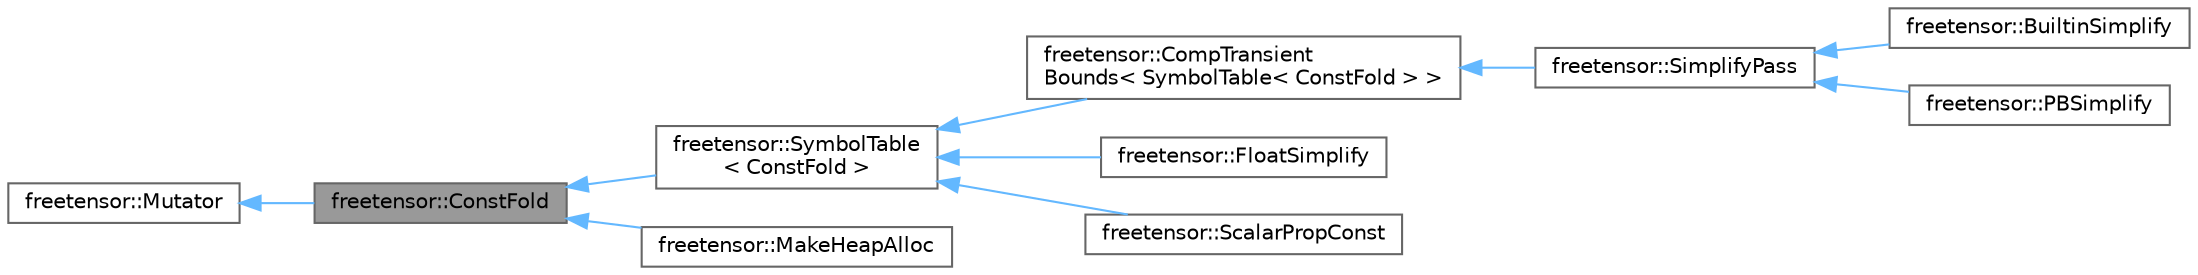 digraph "freetensor::ConstFold"
{
 // LATEX_PDF_SIZE
  bgcolor="transparent";
  edge [fontname=Helvetica,fontsize=10,labelfontname=Helvetica,labelfontsize=10];
  node [fontname=Helvetica,fontsize=10,shape=box,height=0.2,width=0.4];
  rankdir="LR";
  Node1 [label="freetensor::ConstFold",height=0.2,width=0.4,color="gray40", fillcolor="grey60", style="filled", fontcolor="black",tooltip=" "];
  Node2 -> Node1 [dir="back",color="steelblue1",style="solid"];
  Node2 [label="freetensor::Mutator",height=0.2,width=0.4,color="gray40", fillcolor="white", style="filled",URL="$classfreetensor_1_1Mutator.html",tooltip=" "];
  Node1 -> Node3 [dir="back",color="steelblue1",style="solid"];
  Node3 [label="freetensor::SymbolTable\l\< ConstFold \>",height=0.2,width=0.4,color="gray40", fillcolor="white", style="filled",URL="$classfreetensor_1_1SymbolTable.html",tooltip=" "];
  Node3 -> Node4 [dir="back",color="steelblue1",style="solid"];
  Node4 [label="freetensor::CompTransient\lBounds\< SymbolTable\< ConstFold \> \>",height=0.2,width=0.4,color="gray40", fillcolor="white", style="filled",URL="$classfreetensor_1_1CompTransientBounds.html",tooltip=" "];
  Node4 -> Node5 [dir="back",color="steelblue1",style="solid"];
  Node5 [label="freetensor::SimplifyPass",height=0.2,width=0.4,color="gray40", fillcolor="white", style="filled",URL="$classfreetensor_1_1SimplifyPass.html",tooltip=" "];
  Node5 -> Node6 [dir="back",color="steelblue1",style="solid"];
  Node6 [label="freetensor::BuiltinSimplify",height=0.2,width=0.4,color="gray40", fillcolor="white", style="filled",URL="$classfreetensor_1_1BuiltinSimplify.html",tooltip=" "];
  Node5 -> Node7 [dir="back",color="steelblue1",style="solid"];
  Node7 [label="freetensor::PBSimplify",height=0.2,width=0.4,color="gray40", fillcolor="white", style="filled",URL="$classfreetensor_1_1PBSimplify.html",tooltip=" "];
  Node3 -> Node8 [dir="back",color="steelblue1",style="solid"];
  Node8 [label="freetensor::FloatSimplify",height=0.2,width=0.4,color="gray40", fillcolor="white", style="filled",URL="$classfreetensor_1_1FloatSimplify.html",tooltip=" "];
  Node3 -> Node9 [dir="back",color="steelblue1",style="solid"];
  Node9 [label="freetensor::ScalarPropConst",height=0.2,width=0.4,color="gray40", fillcolor="white", style="filled",URL="$classfreetensor_1_1ScalarPropConst.html",tooltip=" "];
  Node1 -> Node10 [dir="back",color="steelblue1",style="solid"];
  Node10 [label="freetensor::MakeHeapAlloc",height=0.2,width=0.4,color="gray40", fillcolor="white", style="filled",URL="$classfreetensor_1_1MakeHeapAlloc.html",tooltip=" "];
}
